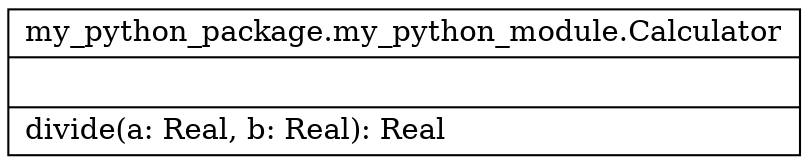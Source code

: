 digraph "classes_my_python_package" {
rankdir=BT
charset="utf-8"
"my_python_package.my_python_module.Calculator" [color="black", fontcolor="black", label="{my_python_package.my_python_module.Calculator|\l|divide(a: Real, b: Real): Real\l}", shape="record", style="solid"];
}
